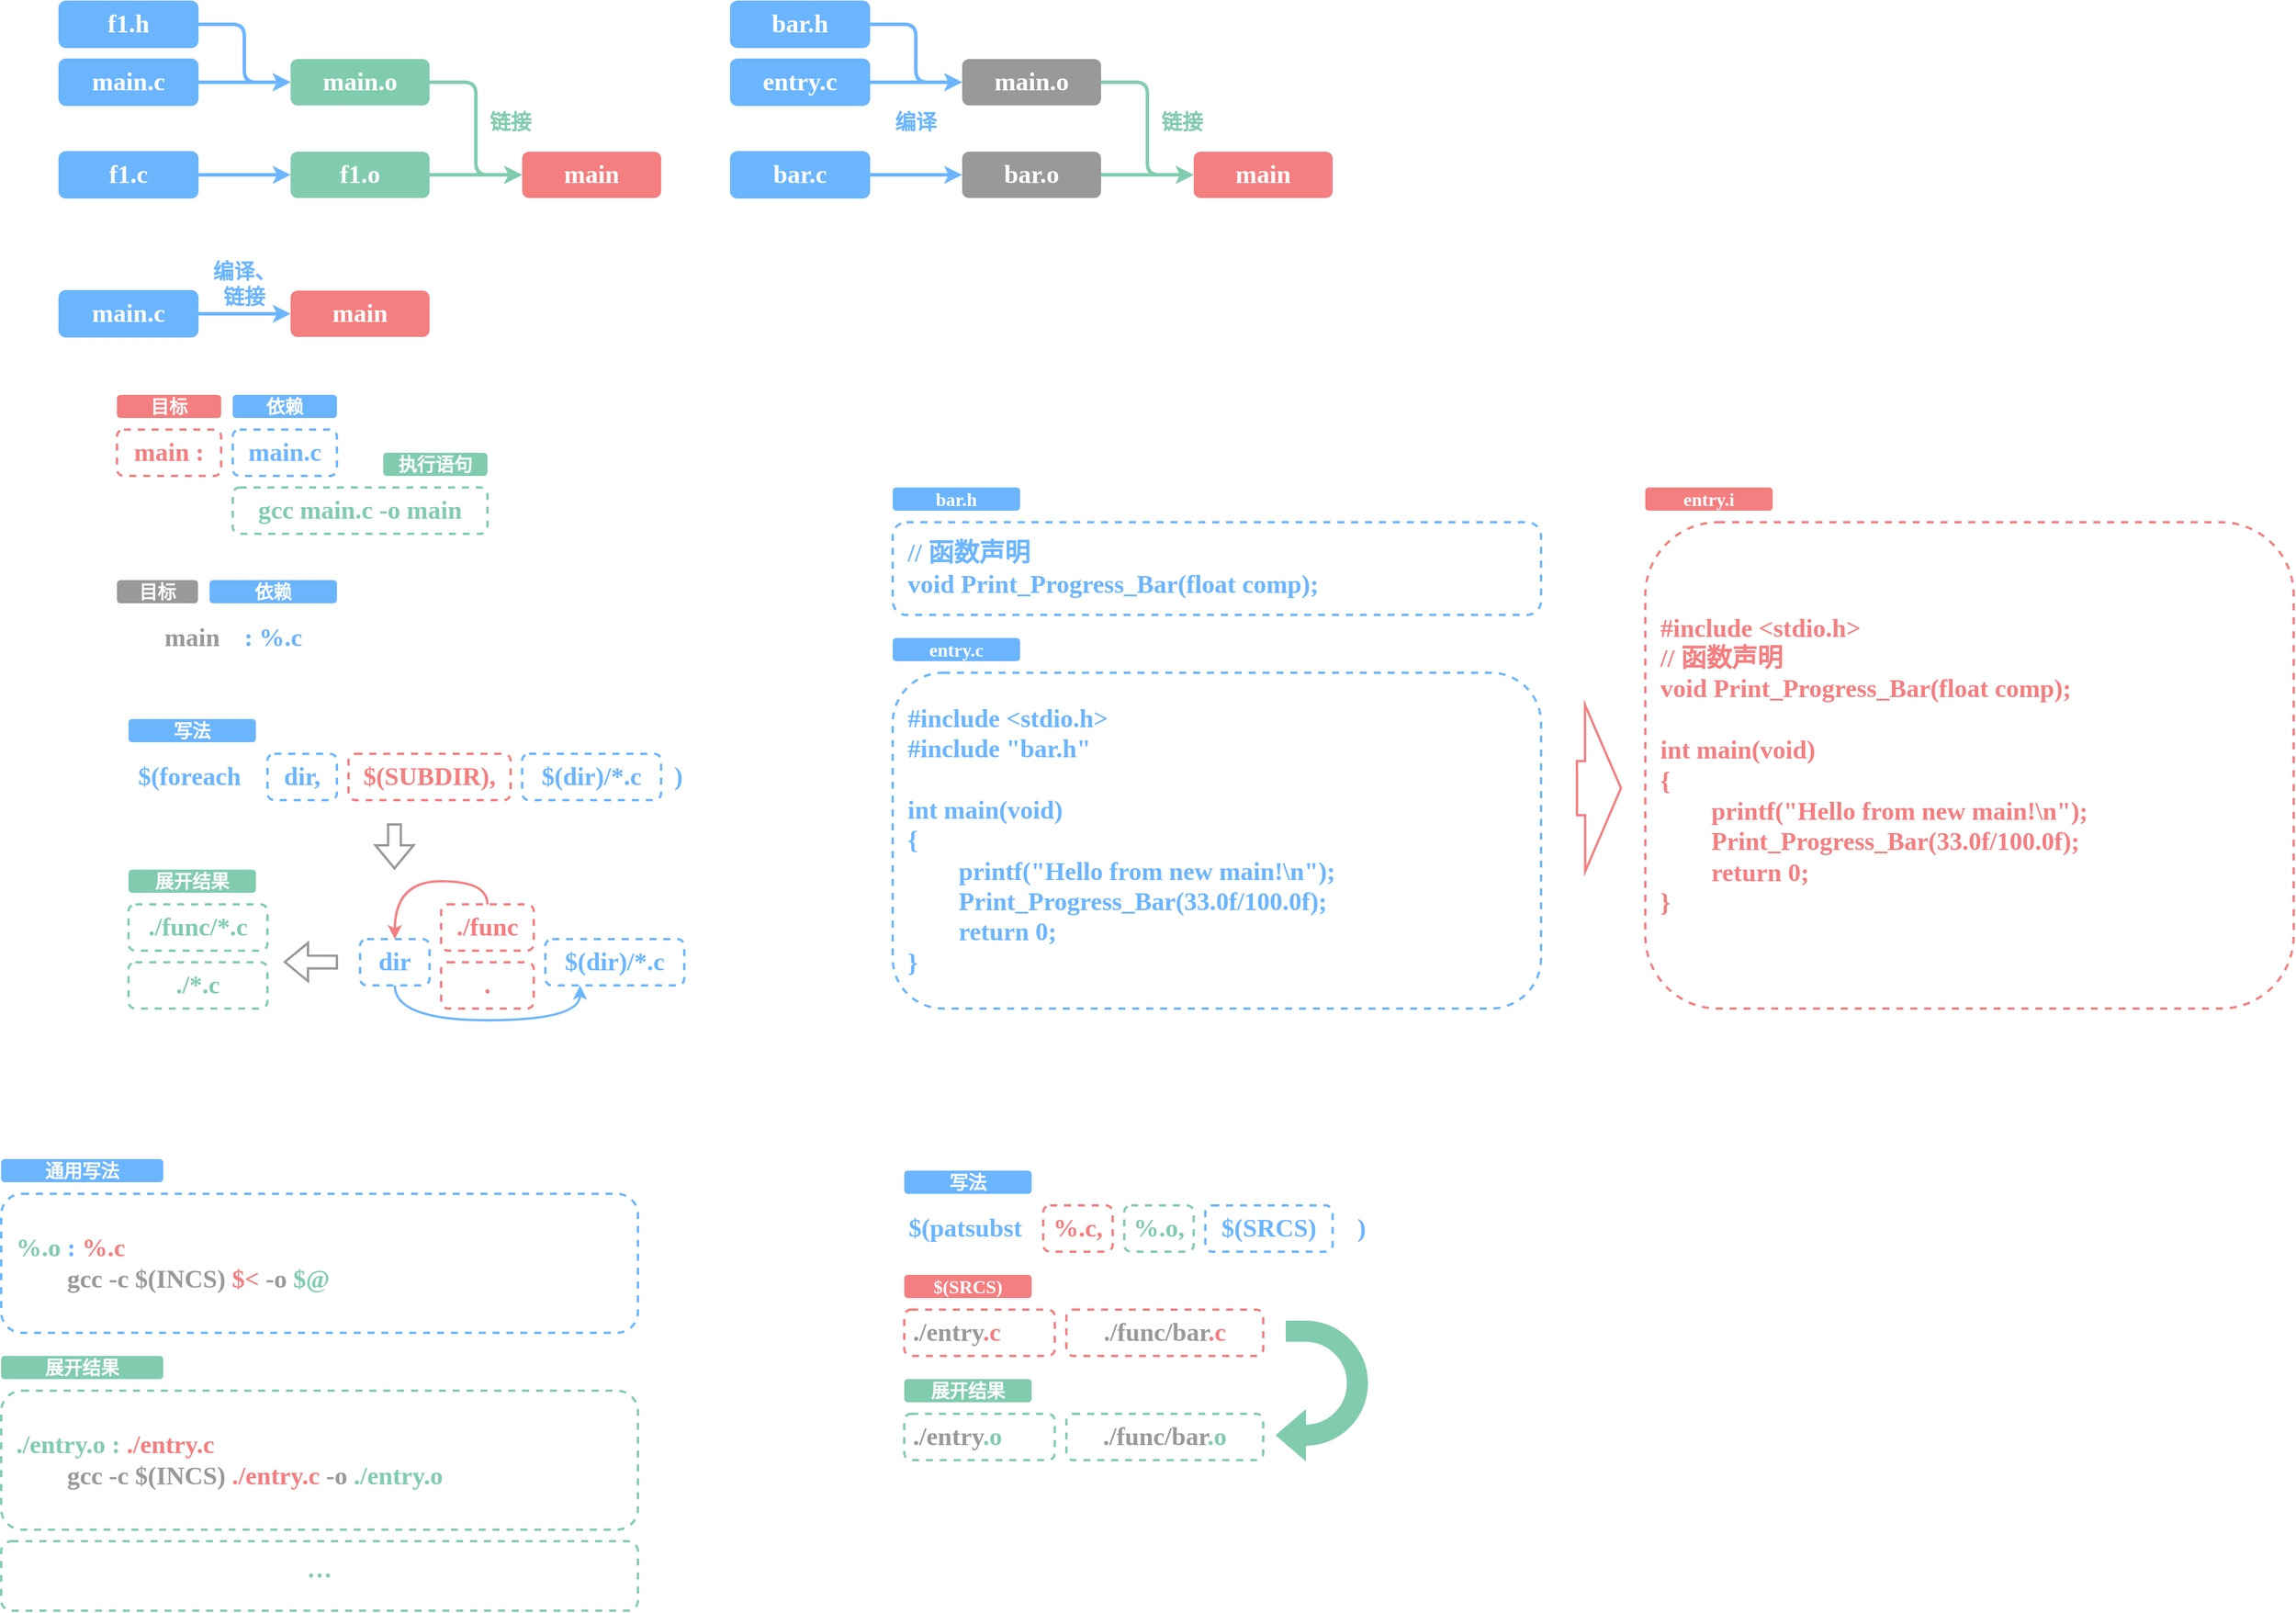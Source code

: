 <mxfile version="21.2.1" type="device">
  <diagram name="第 1 页" id="FBhuhilKmYYwcZSIrgZr">
    <mxGraphModel dx="626" dy="472" grid="1" gridSize="10" guides="1" tooltips="1" connect="1" arrows="1" fold="1" page="1" pageScale="1" pageWidth="827" pageHeight="1169" math="0" shadow="0">
      <root>
        <mxCell id="0" />
        <mxCell id="1" parent="0" />
        <mxCell id="dmTh6fYggep_ElsgC0sf-10" style="edgeStyle=orthogonalEdgeStyle;rounded=0;orthogonalLoop=1;jettySize=auto;html=1;exitX=1;exitY=0.5;exitDx=0;exitDy=0;entryX=0;entryY=0.5;entryDx=0;entryDy=0;strokeColor=#6BB5FF;strokeWidth=3;" parent="1" source="dmTh6fYggep_ElsgC0sf-2" target="dmTh6fYggep_ElsgC0sf-7" edge="1">
          <mxGeometry relative="1" as="geometry" />
        </mxCell>
        <mxCell id="dmTh6fYggep_ElsgC0sf-2" value="main.c" style="rounded=1;whiteSpace=wrap;html=1;fillColor=#6BB5FF;strokeColor=#6BB5FF;fontStyle=1;fontFamily=Comic Sans MS;fontSize=22;fontColor=#FFFFFF;" parent="1" vertex="1">
          <mxGeometry x="240" y="240" width="120" height="40" as="geometry" />
        </mxCell>
        <mxCell id="dmTh6fYggep_ElsgC0sf-14" style="edgeStyle=orthogonalEdgeStyle;rounded=0;orthogonalLoop=1;jettySize=auto;html=1;exitX=1;exitY=0.5;exitDx=0;exitDy=0;entryX=0;entryY=0.5;entryDx=0;entryDy=0;strokeColor=#6BB5FF;strokeWidth=3;" parent="1" source="dmTh6fYggep_ElsgC0sf-6" target="dmTh6fYggep_ElsgC0sf-13" edge="1">
          <mxGeometry relative="1" as="geometry" />
        </mxCell>
        <mxCell id="dmTh6fYggep_ElsgC0sf-6" value="f1.c" style="rounded=1;whiteSpace=wrap;html=1;fillColor=#6BB5FF;strokeColor=#6BB5FF;fontStyle=1;fontFamily=Comic Sans MS;fontSize=22;fontColor=#FFFFFF;" parent="1" vertex="1">
          <mxGeometry x="240" y="320" width="120" height="40" as="geometry" />
        </mxCell>
        <mxCell id="dmTh6fYggep_ElsgC0sf-17" style="edgeStyle=orthogonalEdgeStyle;rounded=1;orthogonalLoop=1;jettySize=auto;html=1;exitX=1;exitY=0.5;exitDx=0;exitDy=0;entryX=0;entryY=0.5;entryDx=0;entryDy=0;strokeColor=#81CCAE;strokeWidth=3;fontFamily=HYYouYuan;fontSize=18;fontColor=#6BB5FF;" parent="1" source="dmTh6fYggep_ElsgC0sf-7" target="dmTh6fYggep_ElsgC0sf-16" edge="1">
          <mxGeometry relative="1" as="geometry" />
        </mxCell>
        <mxCell id="dmTh6fYggep_ElsgC0sf-7" value="main.o" style="rounded=1;whiteSpace=wrap;html=1;fillColor=#81CCAE;strokeColor=none;fontStyle=1;fontFamily=Comic Sans MS;fontSize=22;fontColor=#FFFFFF;" parent="1" vertex="1">
          <mxGeometry x="440" y="240" width="120" height="40" as="geometry" />
        </mxCell>
        <mxCell id="dmTh6fYggep_ElsgC0sf-12" style="edgeStyle=orthogonalEdgeStyle;rounded=1;orthogonalLoop=1;jettySize=auto;html=1;exitX=1;exitY=0.5;exitDx=0;exitDy=0;entryX=0;entryY=0.5;entryDx=0;entryDy=0;strokeColor=#6BB5FF;strokeWidth=3;" parent="1" source="dmTh6fYggep_ElsgC0sf-11" target="dmTh6fYggep_ElsgC0sf-7" edge="1">
          <mxGeometry relative="1" as="geometry" />
        </mxCell>
        <mxCell id="dmTh6fYggep_ElsgC0sf-11" value="f1.h" style="rounded=1;whiteSpace=wrap;html=1;fillColor=#6BB5FF;strokeColor=#6BB5FF;fontStyle=1;fontFamily=Comic Sans MS;fontSize=22;fontColor=#FFFFFF;" parent="1" vertex="1">
          <mxGeometry x="240" y="190" width="120" height="40" as="geometry" />
        </mxCell>
        <mxCell id="dmTh6fYggep_ElsgC0sf-18" style="edgeStyle=orthogonalEdgeStyle;rounded=1;orthogonalLoop=1;jettySize=auto;html=1;exitX=1;exitY=0.5;exitDx=0;exitDy=0;strokeColor=#81CCAE;strokeWidth=3;fontFamily=HYYouYuan;fontSize=18;fontColor=#6BB5FF;" parent="1" source="dmTh6fYggep_ElsgC0sf-13" edge="1">
          <mxGeometry relative="1" as="geometry">
            <mxPoint x="640" y="340" as="targetPoint" />
          </mxGeometry>
        </mxCell>
        <mxCell id="dmTh6fYggep_ElsgC0sf-13" value="f1.o" style="rounded=1;whiteSpace=wrap;html=1;fillColor=#81CCAE;strokeColor=none;fontStyle=1;fontFamily=Comic Sans MS;fontSize=22;fontColor=#FFFFFF;" parent="1" vertex="1">
          <mxGeometry x="440" y="320" width="120" height="40" as="geometry" />
        </mxCell>
        <mxCell id="dmTh6fYggep_ElsgC0sf-16" value="main" style="rounded=1;whiteSpace=wrap;html=1;fillColor=#F57E80;strokeColor=none;fontStyle=1;fontFamily=Comic Sans MS;fontSize=22;fontColor=#FFFFFF;" parent="1" vertex="1">
          <mxGeometry x="640" y="320" width="120" height="40" as="geometry" />
        </mxCell>
        <mxCell id="dmTh6fYggep_ElsgC0sf-19" value="链接" style="text;html=1;strokeColor=none;fillColor=none;align=center;verticalAlign=middle;whiteSpace=wrap;rounded=0;fontFamily=HYYouYuan;fontSize=18;fontStyle=1;fontColor=#81CCAE;" parent="1" vertex="1">
          <mxGeometry x="600" y="280" width="60" height="30" as="geometry" />
        </mxCell>
        <mxCell id="dmTh6fYggep_ElsgC0sf-23" style="edgeStyle=orthogonalEdgeStyle;rounded=1;orthogonalLoop=1;jettySize=auto;html=1;exitX=1;exitY=0.5;exitDx=0;exitDy=0;entryX=0;entryY=0.5;entryDx=0;entryDy=0;strokeColor=#6BB5FF;strokeWidth=3;fontFamily=HYYouYuan;fontSize=18;fontColor=#94EBC8;" parent="1" source="dmTh6fYggep_ElsgC0sf-21" target="dmTh6fYggep_ElsgC0sf-22" edge="1">
          <mxGeometry relative="1" as="geometry" />
        </mxCell>
        <mxCell id="dmTh6fYggep_ElsgC0sf-21" value="main.c" style="rounded=1;whiteSpace=wrap;html=1;fillColor=#6BB5FF;strokeColor=#6BB5FF;fontStyle=1;fontFamily=Comic Sans MS;fontSize=22;fontColor=#FFFFFF;" parent="1" vertex="1">
          <mxGeometry x="240" y="440" width="120" height="40" as="geometry" />
        </mxCell>
        <mxCell id="dmTh6fYggep_ElsgC0sf-22" value="main" style="rounded=1;whiteSpace=wrap;html=1;fillColor=#F57E80;strokeColor=none;fontStyle=1;fontFamily=Comic Sans MS;fontSize=22;fontColor=#FFFFFF;" parent="1" vertex="1">
          <mxGeometry x="440" y="440" width="120" height="40" as="geometry" />
        </mxCell>
        <mxCell id="dmTh6fYggep_ElsgC0sf-24" value="编译、链接" style="text;html=1;strokeColor=none;fillColor=none;align=center;verticalAlign=middle;whiteSpace=wrap;rounded=0;fontFamily=HYYouYuan;fontSize=18;fontStyle=1;fontColor=#6BB5FF;" parent="1" vertex="1">
          <mxGeometry x="370" y="420" width="60" height="30" as="geometry" />
        </mxCell>
        <mxCell id="dmTh6fYggep_ElsgC0sf-25" value="main.c" style="rounded=1;whiteSpace=wrap;html=1;fillColor=none;strokeColor=#6BB5FF;fontStyle=1;fontFamily=Comic Sans MS;fontSize=22;fontColor=#6BB5FF;dashed=1;strokeWidth=2;" parent="1" vertex="1">
          <mxGeometry x="390" y="560" width="90" height="40" as="geometry" />
        </mxCell>
        <mxCell id="dmTh6fYggep_ElsgC0sf-26" value="main&amp;nbsp;:" style="rounded=1;whiteSpace=wrap;html=1;fillColor=none;strokeColor=#F57E80;fontStyle=1;fontFamily=Comic Sans MS;fontSize=22;fontColor=#F57E80;dashed=1;strokeWidth=2;" parent="1" vertex="1">
          <mxGeometry x="290" y="560" width="90" height="40" as="geometry" />
        </mxCell>
        <mxCell id="dmTh6fYggep_ElsgC0sf-28" value="gcc main.c -o main" style="rounded=1;whiteSpace=wrap;html=1;fillColor=none;strokeColor=#81CCAE;fontStyle=1;fontFamily=Comic Sans MS;fontSize=22;fontColor=#81CCAE;dashed=1;strokeWidth=2;" parent="1" vertex="1">
          <mxGeometry x="390" y="610" width="220" height="40" as="geometry" />
        </mxCell>
        <mxCell id="dmTh6fYggep_ElsgC0sf-31" value="目标" style="text;html=1;strokeColor=none;fillColor=#F57E80;align=center;verticalAlign=middle;whiteSpace=wrap;rounded=1;fontSize=16;fontFamily=HYYouYuan;fontColor=#FFFFFF;fontStyle=1" parent="1" vertex="1">
          <mxGeometry x="290" y="530" width="90" height="20" as="geometry" />
        </mxCell>
        <mxCell id="dmTh6fYggep_ElsgC0sf-32" value="依赖" style="text;html=1;strokeColor=none;fillColor=#6BB5FF;align=center;verticalAlign=middle;whiteSpace=wrap;rounded=1;fontSize=16;fontFamily=HYYouYuan;fontColor=#FFFFFF;fontStyle=1" parent="1" vertex="1">
          <mxGeometry x="390" y="530" width="90" height="20" as="geometry" />
        </mxCell>
        <mxCell id="dmTh6fYggep_ElsgC0sf-33" value="执行语句" style="text;html=1;strokeColor=none;fillColor=#81CCAE;align=center;verticalAlign=middle;whiteSpace=wrap;rounded=1;fontSize=16;fontFamily=HYYouYuan;fontColor=#FFFFFF;fontStyle=1" parent="1" vertex="1">
          <mxGeometry x="520" y="580" width="90" height="20" as="geometry" />
        </mxCell>
        <mxCell id="2RnYh8m3vNNR04iLF3ZO-1" value=": %.c" style="rounded=1;whiteSpace=wrap;html=1;fillColor=none;strokeColor=none;fontStyle=1;fontFamily=Comic Sans MS;fontSize=22;fontColor=#6BB5FF;dashed=1;strokeWidth=2;" parent="1" vertex="1">
          <mxGeometry x="370" y="720" width="110" height="40" as="geometry" />
        </mxCell>
        <mxCell id="2RnYh8m3vNNR04iLF3ZO-2" value="main" style="rounded=1;whiteSpace=wrap;html=1;fillColor=none;strokeColor=none;fontStyle=1;fontFamily=Comic Sans MS;fontSize=22;fontColor=#999999;dashed=1;strokeWidth=2;" parent="1" vertex="1">
          <mxGeometry x="320" y="720" width="70" height="40" as="geometry" />
        </mxCell>
        <mxCell id="2RnYh8m3vNNR04iLF3ZO-4" value="目标" style="text;html=1;strokeColor=none;fillColor=#999999;align=center;verticalAlign=middle;whiteSpace=wrap;rounded=1;fontSize=16;fontFamily=HYYouYuan;fontColor=#FFFFFF;fontStyle=1" parent="1" vertex="1">
          <mxGeometry x="290" y="690" width="70" height="20" as="geometry" />
        </mxCell>
        <mxCell id="2RnYh8m3vNNR04iLF3ZO-5" value="依赖" style="text;html=1;strokeColor=none;fillColor=#6BB5FF;align=center;verticalAlign=middle;whiteSpace=wrap;rounded=1;fontSize=16;fontFamily=HYYouYuan;fontColor=#FFFFFF;fontStyle=1" parent="1" vertex="1">
          <mxGeometry x="370" y="690" width="110" height="20" as="geometry" />
        </mxCell>
        <mxCell id="5TOgeOr0YjmLFH-npsvK-1" value="&amp;nbsp;$(foreach" style="rounded=1;whiteSpace=wrap;html=1;fillColor=none;strokeColor=none;fontStyle=1;fontFamily=Comic Sans MS;fontSize=22;fontColor=#6BB5FF;dashed=1;strokeWidth=2;align=center;" parent="1" vertex="1">
          <mxGeometry x="290" y="840" width="120" height="40" as="geometry" />
        </mxCell>
        <mxCell id="5TOgeOr0YjmLFH-npsvK-3" value="dir," style="rounded=1;whiteSpace=wrap;html=1;fillColor=none;strokeColor=#6BB5FF;fontStyle=1;fontFamily=Comic Sans MS;fontSize=22;fontColor=#6BB5FF;dashed=1;strokeWidth=2;" parent="1" vertex="1">
          <mxGeometry x="420" y="840" width="60" height="40" as="geometry" />
        </mxCell>
        <mxCell id="5TOgeOr0YjmLFH-npsvK-4" value="$(SUBDIR)," style="rounded=1;whiteSpace=wrap;html=1;fillColor=none;strokeColor=#F57E80;fontStyle=1;fontFamily=Comic Sans MS;fontSize=22;fontColor=#F57E80;dashed=1;strokeWidth=2;" parent="1" vertex="1">
          <mxGeometry x="490" y="840" width="140" height="40" as="geometry" />
        </mxCell>
        <mxCell id="5TOgeOr0YjmLFH-npsvK-5" value="$(dir)/*.c" style="rounded=1;whiteSpace=wrap;html=1;fillColor=none;strokeColor=#6BB5FF;fontStyle=1;fontFamily=Comic Sans MS;fontSize=22;fontColor=#6BB5FF;dashed=1;strokeWidth=2;" parent="1" vertex="1">
          <mxGeometry x="640" y="840" width="120" height="40" as="geometry" />
        </mxCell>
        <mxCell id="5TOgeOr0YjmLFH-npsvK-6" value=")" style="rounded=1;whiteSpace=wrap;html=1;fillColor=none;strokeColor=none;fontStyle=1;fontFamily=Comic Sans MS;fontSize=22;fontColor=#6BB5FF;dashed=1;strokeWidth=2;align=center;" parent="1" vertex="1">
          <mxGeometry x="760" y="840" width="30" height="40" as="geometry" />
        </mxCell>
        <mxCell id="5TOgeOr0YjmLFH-npsvK-9" style="edgeStyle=orthogonalEdgeStyle;rounded=0;orthogonalLoop=1;jettySize=auto;html=1;exitX=0.5;exitY=0;exitDx=0;exitDy=0;entryX=0.5;entryY=0;entryDx=0;entryDy=0;curved=1;strokeWidth=2;strokeColor=#F57E80;" parent="1" source="5TOgeOr0YjmLFH-npsvK-7" target="5TOgeOr0YjmLFH-npsvK-8" edge="1">
          <mxGeometry relative="1" as="geometry" />
        </mxCell>
        <mxCell id="5TOgeOr0YjmLFH-npsvK-7" value="./func" style="rounded=1;whiteSpace=wrap;html=1;fillColor=none;strokeColor=#F57E80;fontStyle=1;fontFamily=Comic Sans MS;fontSize=22;fontColor=#F57E80;dashed=1;strokeWidth=2;" parent="1" vertex="1">
          <mxGeometry x="570" y="970.0" width="80" height="40" as="geometry" />
        </mxCell>
        <mxCell id="5TOgeOr0YjmLFH-npsvK-11" style="edgeStyle=orthogonalEdgeStyle;curved=1;rounded=0;orthogonalLoop=1;jettySize=auto;html=1;exitX=0.5;exitY=1;exitDx=0;exitDy=0;entryX=0.25;entryY=1;entryDx=0;entryDy=0;strokeColor=#6BB5FF;strokeWidth=2;" parent="1" source="5TOgeOr0YjmLFH-npsvK-8" target="5TOgeOr0YjmLFH-npsvK-10" edge="1">
          <mxGeometry relative="1" as="geometry">
            <Array as="points">
              <mxPoint x="530" y="1070.09" />
              <mxPoint x="690" y="1070.09" />
            </Array>
          </mxGeometry>
        </mxCell>
        <mxCell id="5TOgeOr0YjmLFH-npsvK-8" value="dir" style="rounded=1;whiteSpace=wrap;html=1;fillColor=none;strokeColor=#6BB5FF;fontStyle=1;fontFamily=Comic Sans MS;fontSize=22;fontColor=#6BB5FF;dashed=1;strokeWidth=2;" parent="1" vertex="1">
          <mxGeometry x="500" y="1000.06" width="60" height="40" as="geometry" />
        </mxCell>
        <mxCell id="5TOgeOr0YjmLFH-npsvK-10" value="$(dir)/*.c" style="rounded=1;whiteSpace=wrap;html=1;fillColor=none;strokeColor=#6BB5FF;fontStyle=1;fontFamily=Comic Sans MS;fontSize=22;fontColor=#6BB5FF;dashed=1;strokeWidth=2;" parent="1" vertex="1">
          <mxGeometry x="660" y="1000.06" width="120" height="40" as="geometry" />
        </mxCell>
        <mxCell id="5TOgeOr0YjmLFH-npsvK-28" value="" style="shape=flexArrow;endArrow=classic;html=1;rounded=0;strokeColor=#999999;strokeWidth=2;" parent="1" edge="1">
          <mxGeometry width="50" height="50" relative="1" as="geometry">
            <mxPoint x="481" y="1019.83" as="sourcePoint" />
            <mxPoint x="434" y="1019.77" as="targetPoint" />
          </mxGeometry>
        </mxCell>
        <mxCell id="5TOgeOr0YjmLFH-npsvK-32" value="./func/*.c" style="rounded=1;whiteSpace=wrap;html=1;fillColor=none;strokeColor=#81CCAE;fontStyle=1;fontFamily=Comic Sans MS;fontSize=22;fontColor=#81CCAE;dashed=1;strokeWidth=2;" parent="1" vertex="1">
          <mxGeometry x="300" y="970.0" width="120" height="40" as="geometry" />
        </mxCell>
        <mxCell id="5TOgeOr0YjmLFH-npsvK-33" value="." style="rounded=1;whiteSpace=wrap;html=1;fillColor=none;strokeColor=#F57E80;fontStyle=1;fontFamily=Comic Sans MS;fontSize=22;fontColor=#F57E80;dashed=1;strokeWidth=2;" parent="1" vertex="1">
          <mxGeometry x="570" y="1020.0" width="80" height="40" as="geometry" />
        </mxCell>
        <mxCell id="5TOgeOr0YjmLFH-npsvK-34" value="./*.c" style="rounded=1;whiteSpace=wrap;html=1;fillColor=none;strokeColor=#81CCAE;fontStyle=1;fontFamily=Comic Sans MS;fontSize=22;fontColor=#81CCAE;dashed=1;strokeWidth=2;" parent="1" vertex="1">
          <mxGeometry x="300" y="1020.0" width="120" height="40" as="geometry" />
        </mxCell>
        <mxCell id="5TOgeOr0YjmLFH-npsvK-35" value="" style="shape=flexArrow;endArrow=classic;html=1;rounded=0;strokeColor=#999999;strokeWidth=2;" parent="1" edge="1">
          <mxGeometry width="50" height="50" relative="1" as="geometry">
            <mxPoint x="529.71" y="900" as="sourcePoint" />
            <mxPoint x="529.71" y="939.94" as="targetPoint" />
          </mxGeometry>
        </mxCell>
        <mxCell id="TkIjqa0i_HGDWWnGM9GY-1" value="&amp;nbsp; // 函数声明&lt;br&gt;&amp;nbsp; void Print_Progress_Bar(float comp);" style="rounded=1;whiteSpace=wrap;html=1;fillColor=none;strokeColor=#6BB5FF;fontStyle=1;fontFamily=Comic Sans MS;fontSize=22;fontColor=#6BB5FF;dashed=1;strokeWidth=2;align=left;" parent="1" vertex="1">
          <mxGeometry x="960" y="640" width="560" height="80" as="geometry" />
        </mxCell>
        <mxCell id="TkIjqa0i_HGDWWnGM9GY-5" value="写法" style="text;html=1;strokeColor=none;fillColor=#6BB5FF;align=center;verticalAlign=middle;whiteSpace=wrap;rounded=1;fontSize=16;fontFamily=HYYouYuan;fontColor=#FFFFFF;fontStyle=1" parent="1" vertex="1">
          <mxGeometry x="300" y="810" width="110" height="20" as="geometry" />
        </mxCell>
        <mxCell id="TkIjqa0i_HGDWWnGM9GY-6" value="&lt;div&gt;&amp;nbsp; #include &amp;lt;stdio.h&amp;gt;&lt;/div&gt;&lt;div&gt;&amp;nbsp; #include &quot;bar.h&quot;&lt;/div&gt;&lt;div&gt;&amp;nbsp;&amp;nbsp;&lt;/div&gt;&lt;div&gt;&amp;nbsp; int main(void)&lt;/div&gt;&lt;div&gt;&amp;nbsp; {&lt;/div&gt;&lt;div&gt;&amp;nbsp; &amp;nbsp; &amp;nbsp; &amp;nbsp; &amp;nbsp; printf(&quot;Hello from new main!\n&quot;);&lt;/div&gt;&lt;div&gt;&amp;nbsp; &amp;nbsp; &amp;nbsp; &amp;nbsp; &amp;nbsp; Print_Progress_Bar(33.0f/100.0f);&lt;/div&gt;&lt;div&gt;&amp;nbsp; &amp;nbsp; &amp;nbsp; &amp;nbsp; &amp;nbsp; return 0;&lt;/div&gt;&lt;div&gt;&amp;nbsp; }&lt;/div&gt;" style="rounded=1;whiteSpace=wrap;html=1;fillColor=none;strokeColor=#6BB5FF;fontStyle=1;fontFamily=Comic Sans MS;fontSize=22;fontColor=#6BB5FF;dashed=1;strokeWidth=2;align=left;" parent="1" vertex="1">
          <mxGeometry x="960" y="770" width="560" height="290" as="geometry" />
        </mxCell>
        <mxCell id="TkIjqa0i_HGDWWnGM9GY-7" value="通用写法" style="text;html=1;strokeColor=none;fillColor=#6BB5FF;align=center;verticalAlign=middle;whiteSpace=wrap;rounded=1;fontSize=16;fontFamily=HYYouYuan;fontColor=#FFFFFF;fontStyle=1" parent="1" vertex="1">
          <mxGeometry x="190" y="1190" width="140" height="20" as="geometry" />
        </mxCell>
        <mxCell id="TkIjqa0i_HGDWWnGM9GY-8" value="" style="shape=flexArrow;endArrow=classic;html=1;rounded=0;strokeColor=#F57E80;strokeWidth=2;endWidth=94.861;endSize=9.658;width=45.833;" parent="1" edge="1">
          <mxGeometry width="50" height="50" relative="1" as="geometry">
            <mxPoint x="1550" y="869.64" as="sourcePoint" />
            <mxPoint x="1590" y="869.58" as="targetPoint" />
          </mxGeometry>
        </mxCell>
        <mxCell id="TkIjqa0i_HGDWWnGM9GY-9" value="&lt;div&gt;&amp;nbsp; #include &amp;lt;stdio.h&amp;gt;&lt;/div&gt;&lt;div&gt;&lt;font color=&quot;#f57e80&quot;&gt;&amp;nbsp;&lt;/font&gt; // 函数声明&lt;/div&gt;&lt;div&gt;&amp;nbsp; void Print_Progress_Bar(float comp);&lt;/div&gt;&lt;div&gt;&amp;nbsp;&amp;nbsp;&lt;/div&gt;&lt;div&gt;&amp;nbsp; int main(void)&lt;/div&gt;&lt;div&gt;&amp;nbsp; {&lt;/div&gt;&lt;div&gt;&amp;nbsp; &amp;nbsp; &amp;nbsp; &amp;nbsp; &amp;nbsp; printf(&quot;Hello from new main!\n&quot;);&lt;/div&gt;&lt;div&gt;&amp;nbsp; &amp;nbsp; &amp;nbsp; &amp;nbsp; &amp;nbsp; Print_Progress_Bar(33.0f/100.0f);&lt;/div&gt;&lt;div&gt;&amp;nbsp; &amp;nbsp; &amp;nbsp; &amp;nbsp; &amp;nbsp; return 0;&lt;/div&gt;&lt;div&gt;&amp;nbsp; }&lt;/div&gt;" style="rounded=1;whiteSpace=wrap;html=1;fillColor=none;strokeColor=#F57E80;fontStyle=1;fontFamily=Comic Sans MS;fontSize=22;fontColor=#F57E80;dashed=1;strokeWidth=2;align=left;" parent="1" vertex="1">
          <mxGeometry x="1610" y="640" width="560" height="420" as="geometry" />
        </mxCell>
        <mxCell id="TkIjqa0i_HGDWWnGM9GY-10" value="entry.i" style="text;html=1;strokeColor=none;fillColor=#F57E80;align=center;verticalAlign=middle;whiteSpace=wrap;rounded=1;fontSize=16;fontFamily=HYYouYuan;fontColor=#FFFFFF;fontStyle=1" parent="1" vertex="1">
          <mxGeometry x="1610" y="610" width="110" height="20" as="geometry" />
        </mxCell>
        <mxCell id="TkIjqa0i_HGDWWnGM9GY-13" style="edgeStyle=orthogonalEdgeStyle;rounded=0;orthogonalLoop=1;jettySize=auto;html=1;exitX=1;exitY=0.5;exitDx=0;exitDy=0;entryX=0;entryY=0.5;entryDx=0;entryDy=0;strokeColor=#6BB5FF;strokeWidth=3;" parent="1" source="TkIjqa0i_HGDWWnGM9GY-14" target="TkIjqa0i_HGDWWnGM9GY-18" edge="1">
          <mxGeometry relative="1" as="geometry" />
        </mxCell>
        <mxCell id="TkIjqa0i_HGDWWnGM9GY-14" value="entry.c" style="rounded=1;whiteSpace=wrap;html=1;fillColor=#6BB5FF;strokeColor=#6BB5FF;fontStyle=1;fontFamily=Comic Sans MS;fontSize=22;fontColor=#FFFFFF;" parent="1" vertex="1">
          <mxGeometry x="820" y="240" width="120" height="40" as="geometry" />
        </mxCell>
        <mxCell id="TkIjqa0i_HGDWWnGM9GY-15" style="edgeStyle=orthogonalEdgeStyle;rounded=0;orthogonalLoop=1;jettySize=auto;html=1;exitX=1;exitY=0.5;exitDx=0;exitDy=0;entryX=0;entryY=0.5;entryDx=0;entryDy=0;strokeColor=#6BB5FF;strokeWidth=3;" parent="1" source="TkIjqa0i_HGDWWnGM9GY-16" target="TkIjqa0i_HGDWWnGM9GY-22" edge="1">
          <mxGeometry relative="1" as="geometry" />
        </mxCell>
        <mxCell id="TkIjqa0i_HGDWWnGM9GY-16" value="bar.c" style="rounded=1;whiteSpace=wrap;html=1;fillColor=#6BB5FF;strokeColor=#6BB5FF;fontStyle=1;fontFamily=Comic Sans MS;fontSize=22;fontColor=#FFFFFF;" parent="1" vertex="1">
          <mxGeometry x="820" y="320" width="120" height="40" as="geometry" />
        </mxCell>
        <mxCell id="TkIjqa0i_HGDWWnGM9GY-17" style="edgeStyle=orthogonalEdgeStyle;rounded=1;orthogonalLoop=1;jettySize=auto;html=1;exitX=1;exitY=0.5;exitDx=0;exitDy=0;entryX=0;entryY=0.5;entryDx=0;entryDy=0;strokeColor=#81CCAE;strokeWidth=3;fontFamily=HYYouYuan;fontSize=18;fontColor=#81CCAE;" parent="1" source="TkIjqa0i_HGDWWnGM9GY-18" target="TkIjqa0i_HGDWWnGM9GY-23" edge="1">
          <mxGeometry relative="1" as="geometry" />
        </mxCell>
        <mxCell id="TkIjqa0i_HGDWWnGM9GY-18" value="main.o" style="rounded=1;whiteSpace=wrap;html=1;fillColor=#999999;strokeColor=none;fontStyle=1;fontFamily=Comic Sans MS;fontSize=22;fontColor=#FFFFFF;" parent="1" vertex="1">
          <mxGeometry x="1020" y="240" width="120" height="40" as="geometry" />
        </mxCell>
        <mxCell id="TkIjqa0i_HGDWWnGM9GY-19" style="edgeStyle=orthogonalEdgeStyle;rounded=1;orthogonalLoop=1;jettySize=auto;html=1;exitX=1;exitY=0.5;exitDx=0;exitDy=0;entryX=0;entryY=0.5;entryDx=0;entryDy=0;strokeColor=#6BB5FF;strokeWidth=3;" parent="1" source="TkIjqa0i_HGDWWnGM9GY-20" target="TkIjqa0i_HGDWWnGM9GY-18" edge="1">
          <mxGeometry relative="1" as="geometry" />
        </mxCell>
        <mxCell id="TkIjqa0i_HGDWWnGM9GY-20" value="bar.h" style="rounded=1;whiteSpace=wrap;html=1;fillColor=#6BB5FF;strokeColor=#6BB5FF;fontStyle=1;fontFamily=Comic Sans MS;fontSize=22;fontColor=#FFFFFF;" parent="1" vertex="1">
          <mxGeometry x="820" y="190" width="120" height="40" as="geometry" />
        </mxCell>
        <mxCell id="TkIjqa0i_HGDWWnGM9GY-21" style="edgeStyle=orthogonalEdgeStyle;rounded=1;orthogonalLoop=1;jettySize=auto;html=1;exitX=1;exitY=0.5;exitDx=0;exitDy=0;strokeColor=#81CCAE;strokeWidth=3;fontFamily=HYYouYuan;fontSize=18;fontColor=#81CCAE;" parent="1" source="TkIjqa0i_HGDWWnGM9GY-22" edge="1">
          <mxGeometry relative="1" as="geometry">
            <mxPoint x="1220" y="340" as="targetPoint" />
          </mxGeometry>
        </mxCell>
        <mxCell id="TkIjqa0i_HGDWWnGM9GY-22" value="bar.o" style="rounded=1;whiteSpace=wrap;html=1;fillColor=#999999;strokeColor=none;fontStyle=1;fontFamily=Comic Sans MS;fontSize=22;fontColor=#FFFFFF;" parent="1" vertex="1">
          <mxGeometry x="1020" y="320" width="120" height="40" as="geometry" />
        </mxCell>
        <mxCell id="TkIjqa0i_HGDWWnGM9GY-23" value="main" style="rounded=1;whiteSpace=wrap;html=1;fillColor=#F57E80;strokeColor=none;fontStyle=1;fontFamily=Comic Sans MS;fontSize=22;fontColor=#FFFFFF;" parent="1" vertex="1">
          <mxGeometry x="1220" y="320" width="120" height="40" as="geometry" />
        </mxCell>
        <mxCell id="TkIjqa0i_HGDWWnGM9GY-24" value="链接" style="text;html=1;strokeColor=none;fillColor=none;align=center;verticalAlign=middle;whiteSpace=wrap;rounded=0;fontFamily=HYYouYuan;fontSize=18;fontStyle=1;fontColor=#81CCAE;" parent="1" vertex="1">
          <mxGeometry x="1180" y="280" width="60" height="30" as="geometry" />
        </mxCell>
        <mxCell id="TkIjqa0i_HGDWWnGM9GY-25" value="编译" style="text;html=1;strokeColor=none;fillColor=none;align=center;verticalAlign=middle;whiteSpace=wrap;rounded=0;fontFamily=HYYouYuan;fontSize=18;fontStyle=1;fontColor=#6BB5FF;" parent="1" vertex="1">
          <mxGeometry x="950" y="280" width="60" height="30" as="geometry" />
        </mxCell>
        <mxCell id="_krDD5OlNL2HFM5RRQN2-1" value="&lt;div&gt;&amp;nbsp; &lt;font color=&quot;#81ccae&quot;&gt;%.o&lt;/font&gt; : &lt;font color=&quot;#f57e80&quot;&gt;%.c&lt;/font&gt;&lt;/div&gt;&lt;div&gt;&amp;nbsp; &amp;nbsp; &amp;nbsp; &amp;nbsp; &amp;nbsp; &lt;font color=&quot;#999999&quot;&gt;gcc -c $(INCS)&lt;/font&gt; &lt;font color=&quot;#f57e80&quot;&gt;$&amp;lt;&lt;/font&gt; &lt;font color=&quot;#999999&quot;&gt;-o&lt;/font&gt; &lt;font color=&quot;#81ccae&quot;&gt;$@&lt;/font&gt;&lt;/div&gt;" style="rounded=1;whiteSpace=wrap;html=1;fillColor=none;strokeColor=#6BB5FF;fontStyle=1;fontFamily=Comic Sans MS;fontSize=22;fontColor=#6BB5FF;dashed=1;strokeWidth=2;align=left;" parent="1" vertex="1">
          <mxGeometry x="190" y="1220" width="550" height="120" as="geometry" />
        </mxCell>
        <mxCell id="_krDD5OlNL2HFM5RRQN2-3" value="展开结果" style="text;html=1;strokeColor=none;fillColor=#81CCAE;align=center;verticalAlign=middle;whiteSpace=wrap;rounded=1;fontSize=16;fontFamily=HYYouYuan;fontColor=#FFFFFF;fontStyle=1" parent="1" vertex="1">
          <mxGeometry x="300" y="940" width="110" height="20" as="geometry" />
        </mxCell>
        <mxCell id="_krDD5OlNL2HFM5RRQN2-5" value="展开结果" style="text;html=1;strokeColor=none;fillColor=#81CCAE;align=center;verticalAlign=middle;whiteSpace=wrap;rounded=1;fontSize=16;fontFamily=HYYouYuan;fontColor=#FFFFFF;fontStyle=1" parent="1" vertex="1">
          <mxGeometry x="190" y="1360" width="140" height="20" as="geometry" />
        </mxCell>
        <mxCell id="_krDD5OlNL2HFM5RRQN2-6" value="&lt;div&gt;&amp;nbsp; ./entry.o : &lt;font color=&quot;#f57e80&quot;&gt;./entry.c&lt;/font&gt;&lt;/div&gt;&lt;div&gt;&amp;nbsp; &amp;nbsp; &amp;nbsp; &amp;nbsp; &amp;nbsp; &lt;font color=&quot;#999999&quot;&gt;gcc -c $(INCS)&lt;/font&gt; &lt;font color=&quot;#f57e80&quot;&gt;./entry.c&lt;/font&gt;&amp;nbsp;&lt;font color=&quot;#999999&quot;&gt;-o&lt;/font&gt; ./entry.o&lt;/div&gt;" style="rounded=1;whiteSpace=wrap;html=1;fillColor=none;strokeColor=#81CCAE;fontStyle=1;fontFamily=Comic Sans MS;fontSize=22;fontColor=#81CCAE;dashed=1;strokeWidth=2;align=left;" parent="1" vertex="1">
          <mxGeometry x="190" y="1390" width="550" height="120" as="geometry" />
        </mxCell>
        <mxCell id="_krDD5OlNL2HFM5RRQN2-8" value="&lt;div&gt;···&lt;/div&gt;" style="rounded=1;whiteSpace=wrap;html=1;fillColor=none;strokeColor=#81CCAE;fontStyle=1;fontFamily=Comic Sans MS;fontSize=22;fontColor=#81CCAE;dashed=1;strokeWidth=2;align=center;" parent="1" vertex="1">
          <mxGeometry x="190" y="1520" width="550" height="60" as="geometry" />
        </mxCell>
        <mxCell id="_krDD5OlNL2HFM5RRQN2-9" value="&amp;nbsp;$(patsubst" style="rounded=1;whiteSpace=wrap;html=1;fillColor=none;strokeColor=none;fontStyle=1;fontFamily=Comic Sans MS;fontSize=22;fontColor=#6BB5FF;dashed=1;strokeWidth=2;align=center;" parent="1" vertex="1">
          <mxGeometry x="960" y="1230" width="120" height="40" as="geometry" />
        </mxCell>
        <mxCell id="_krDD5OlNL2HFM5RRQN2-10" value="%.o," style="rounded=1;whiteSpace=wrap;html=1;fillColor=none;strokeColor=#81CCAE;fontStyle=1;fontFamily=Comic Sans MS;fontSize=22;fontColor=#81CCAE;dashed=1;strokeWidth=2;" parent="1" vertex="1">
          <mxGeometry x="1160" y="1230" width="60" height="40" as="geometry" />
        </mxCell>
        <mxCell id="_krDD5OlNL2HFM5RRQN2-11" value="%.c," style="rounded=1;whiteSpace=wrap;html=1;fillColor=none;strokeColor=#F57E80;fontStyle=1;fontFamily=Comic Sans MS;fontSize=22;fontColor=#F57E80;dashed=1;strokeWidth=2;" parent="1" vertex="1">
          <mxGeometry x="1090" y="1230" width="60" height="40" as="geometry" />
        </mxCell>
        <mxCell id="_krDD5OlNL2HFM5RRQN2-12" value="$(SRCS)" style="rounded=1;whiteSpace=wrap;html=1;fillColor=none;strokeColor=#6BB5FF;fontStyle=1;fontFamily=Comic Sans MS;fontSize=22;fontColor=#6BB5FF;dashed=1;strokeWidth=2;" parent="1" vertex="1">
          <mxGeometry x="1230" y="1230" width="110" height="40" as="geometry" />
        </mxCell>
        <mxCell id="_krDD5OlNL2HFM5RRQN2-13" value=")" style="rounded=1;whiteSpace=wrap;html=1;fillColor=none;strokeColor=none;fontStyle=1;fontFamily=Comic Sans MS;fontSize=22;fontColor=#6BB5FF;dashed=1;strokeWidth=2;align=center;" parent="1" vertex="1">
          <mxGeometry x="1350" y="1230" width="30" height="40" as="geometry" />
        </mxCell>
        <mxCell id="_krDD5OlNL2HFM5RRQN2-14" value="写法" style="text;html=1;strokeColor=none;fillColor=#6BB5FF;align=center;verticalAlign=middle;whiteSpace=wrap;rounded=1;fontSize=16;fontFamily=HYYouYuan;fontColor=#FFFFFF;fontStyle=1" parent="1" vertex="1">
          <mxGeometry x="970" y="1200" width="110" height="20" as="geometry" />
        </mxCell>
        <mxCell id="_krDD5OlNL2HFM5RRQN2-15" value="&amp;nbsp;&lt;font color=&quot;#999999&quot;&gt;./entry&lt;/font&gt;&lt;font color=&quot;#f57e80&quot;&gt;.c&lt;/font&gt;" style="rounded=1;whiteSpace=wrap;html=1;fillColor=none;strokeColor=#F57E80;fontStyle=1;fontFamily=Comic Sans MS;fontSize=22;fontColor=#6BB5FF;dashed=1;strokeWidth=2;align=left;" parent="1" vertex="1">
          <mxGeometry x="970" y="1320" width="130" height="40" as="geometry" />
        </mxCell>
        <mxCell id="_krDD5OlNL2HFM5RRQN2-16" value="&lt;font color=&quot;#999999&quot;&gt;./func/bar&lt;/font&gt;&lt;font color=&quot;#f57e80&quot;&gt;.c&lt;/font&gt;" style="rounded=1;whiteSpace=wrap;html=1;fillColor=none;strokeColor=#F57E80;fontStyle=1;fontFamily=Comic Sans MS;fontSize=22;fontColor=#6BB5FF;dashed=1;strokeWidth=2;align=center;" parent="1" vertex="1">
          <mxGeometry x="1110" y="1320" width="170" height="40" as="geometry" />
        </mxCell>
        <mxCell id="_krDD5OlNL2HFM5RRQN2-17" value="$(SRCS)" style="text;html=1;strokeColor=none;fillColor=#F57E80;align=center;verticalAlign=middle;whiteSpace=wrap;rounded=1;fontSize=16;fontFamily=HYYouYuan;fontColor=#FFFFFF;fontStyle=1" parent="1" vertex="1">
          <mxGeometry x="970" y="1290" width="110" height="20" as="geometry" />
        </mxCell>
        <mxCell id="_utDKyFxTzlAmGBQsjGk-2" value="bar.h" style="text;html=1;strokeColor=none;fillColor=#6BB5FF;align=center;verticalAlign=middle;whiteSpace=wrap;rounded=1;fontSize=16;fontFamily=HYYouYuan;fontColor=#FFFFFF;fontStyle=1" vertex="1" parent="1">
          <mxGeometry x="960" y="610" width="110" height="20" as="geometry" />
        </mxCell>
        <mxCell id="_utDKyFxTzlAmGBQsjGk-3" value="entry.c" style="text;html=1;strokeColor=none;fillColor=#6BB5FF;align=center;verticalAlign=middle;whiteSpace=wrap;rounded=1;fontSize=16;fontFamily=HYYouYuan;fontColor=#FFFFFF;fontStyle=1" vertex="1" parent="1">
          <mxGeometry x="960" y="740" width="110" height="20" as="geometry" />
        </mxCell>
        <mxCell id="_utDKyFxTzlAmGBQsjGk-4" value="&amp;nbsp;&lt;font color=&quot;#999999&quot;&gt;./entry&lt;/font&gt;&lt;font color=&quot;#81ccae&quot;&gt;.o&lt;/font&gt;" style="rounded=1;whiteSpace=wrap;html=1;fillColor=none;strokeColor=#81CCAE;fontStyle=1;fontFamily=Comic Sans MS;fontSize=22;fontColor=#6BB5FF;dashed=1;strokeWidth=2;align=left;" vertex="1" parent="1">
          <mxGeometry x="970" y="1410" width="130" height="40" as="geometry" />
        </mxCell>
        <mxCell id="_utDKyFxTzlAmGBQsjGk-5" value="&lt;font color=&quot;#999999&quot;&gt;./func/bar&lt;/font&gt;&lt;font color=&quot;#81ccae&quot;&gt;.o&lt;/font&gt;" style="rounded=1;whiteSpace=wrap;html=1;fillColor=none;strokeColor=#81CCAE;fontStyle=1;fontFamily=Comic Sans MS;fontSize=22;fontColor=#6BB5FF;dashed=1;strokeWidth=2;align=center;" vertex="1" parent="1">
          <mxGeometry x="1110" y="1410" width="170" height="40" as="geometry" />
        </mxCell>
        <mxCell id="_utDKyFxTzlAmGBQsjGk-6" value="展开结果" style="text;html=1;strokeColor=none;fillColor=#81CCAE;align=center;verticalAlign=middle;whiteSpace=wrap;rounded=1;fontSize=16;fontFamily=HYYouYuan;fontColor=#FFFFFF;fontStyle=1" vertex="1" parent="1">
          <mxGeometry x="970" y="1380" width="110" height="20" as="geometry" />
        </mxCell>
        <mxCell id="_utDKyFxTzlAmGBQsjGk-7" value="" style="html=1;shadow=0;dashed=0;align=center;verticalAlign=middle;shape=mxgraph.arrows2.uTurnArrow;dy=8.64;arrowHead=43;dx2=25;rotation=-180;strokeColor=#81CCAE;fillColor=#81CCAE;" vertex="1" parent="1">
          <mxGeometry x="1300" y="1330" width="70" height="120" as="geometry" />
        </mxCell>
      </root>
    </mxGraphModel>
  </diagram>
</mxfile>
